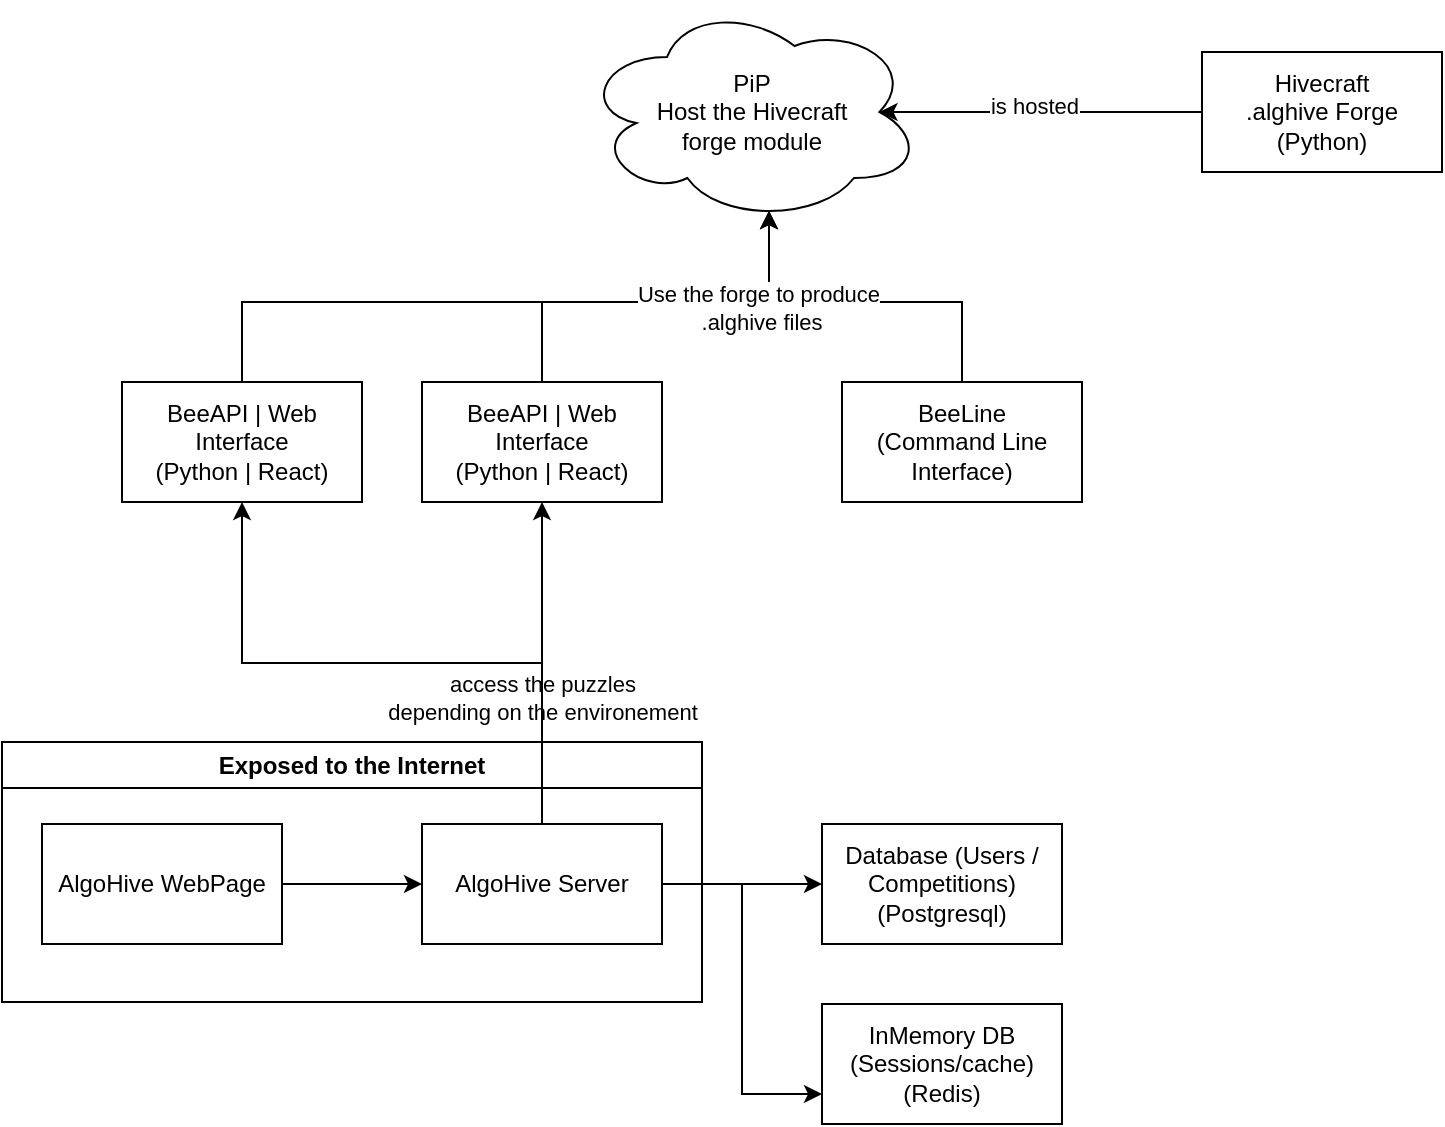 <mxfile version="24.7.5">
  <diagram name="Page-1" id="nKXxd76Z5EsbQX3ytEs9">
    <mxGraphModel dx="1091" dy="638" grid="1" gridSize="10" guides="1" tooltips="1" connect="1" arrows="1" fold="1" page="1" pageScale="1" pageWidth="827" pageHeight="1169" math="0" shadow="0">
      <root>
        <mxCell id="0" />
        <mxCell id="1" parent="0" />
        <mxCell id="wGMtKWV8aK7X_svwV9Cu-23" value="Exposed to the Internet" style="swimlane;whiteSpace=wrap;html=1;" vertex="1" parent="1">
          <mxGeometry x="70" y="400" width="350" height="130" as="geometry" />
        </mxCell>
        <mxCell id="wGMtKWV8aK7X_svwV9Cu-1" value="Hivecraft&lt;br&gt;.alghive Forge&lt;br&gt;(Python)" style="rounded=0;whiteSpace=wrap;html=1;" vertex="1" parent="1">
          <mxGeometry x="670" y="55" width="120" height="60" as="geometry" />
        </mxCell>
        <mxCell id="wGMtKWV8aK7X_svwV9Cu-2" value="PiP&lt;div&gt;Host the Hivecraft&lt;br&gt;forge module&lt;/div&gt;" style="ellipse;shape=cloud;whiteSpace=wrap;html=1;" vertex="1" parent="1">
          <mxGeometry x="360" y="30" width="170" height="110" as="geometry" />
        </mxCell>
        <mxCell id="wGMtKWV8aK7X_svwV9Cu-3" style="edgeStyle=orthogonalEdgeStyle;rounded=0;orthogonalLoop=1;jettySize=auto;html=1;entryX=0.875;entryY=0.5;entryDx=0;entryDy=0;entryPerimeter=0;" edge="1" parent="1" source="wGMtKWV8aK7X_svwV9Cu-1" target="wGMtKWV8aK7X_svwV9Cu-2">
          <mxGeometry relative="1" as="geometry" />
        </mxCell>
        <mxCell id="wGMtKWV8aK7X_svwV9Cu-4" value="is hosted" style="edgeLabel;html=1;align=center;verticalAlign=middle;resizable=0;points=[];" vertex="1" connectable="0" parent="wGMtKWV8aK7X_svwV9Cu-3">
          <mxGeometry x="0.041" y="-3" relative="1" as="geometry">
            <mxPoint as="offset" />
          </mxGeometry>
        </mxCell>
        <mxCell id="wGMtKWV8aK7X_svwV9Cu-5" value="BeeLine&lt;br&gt;(Command Line Interface)" style="rounded=0;whiteSpace=wrap;html=1;" vertex="1" parent="1">
          <mxGeometry x="490" y="220" width="120" height="60" as="geometry" />
        </mxCell>
        <mxCell id="wGMtKWV8aK7X_svwV9Cu-6" style="edgeStyle=orthogonalEdgeStyle;rounded=0;orthogonalLoop=1;jettySize=auto;html=1;entryX=0.55;entryY=0.95;entryDx=0;entryDy=0;entryPerimeter=0;" edge="1" parent="1" source="wGMtKWV8aK7X_svwV9Cu-5" target="wGMtKWV8aK7X_svwV9Cu-2">
          <mxGeometry relative="1" as="geometry" />
        </mxCell>
        <mxCell id="wGMtKWV8aK7X_svwV9Cu-7" value="BeeAPI | Web Interface&lt;br&gt;(Python | React)" style="rounded=0;whiteSpace=wrap;html=1;" vertex="1" parent="1">
          <mxGeometry x="280" y="220" width="120" height="60" as="geometry" />
        </mxCell>
        <mxCell id="wGMtKWV8aK7X_svwV9Cu-8" style="edgeStyle=orthogonalEdgeStyle;rounded=0;orthogonalLoop=1;jettySize=auto;html=1;entryX=0.55;entryY=0.95;entryDx=0;entryDy=0;entryPerimeter=0;" edge="1" parent="1" source="wGMtKWV8aK7X_svwV9Cu-7" target="wGMtKWV8aK7X_svwV9Cu-2">
          <mxGeometry relative="1" as="geometry" />
        </mxCell>
        <mxCell id="wGMtKWV8aK7X_svwV9Cu-11" style="edgeStyle=orthogonalEdgeStyle;rounded=0;orthogonalLoop=1;jettySize=auto;html=1;entryX=0.5;entryY=1;entryDx=0;entryDy=0;" edge="1" parent="1" source="wGMtKWV8aK7X_svwV9Cu-9" target="wGMtKWV8aK7X_svwV9Cu-7">
          <mxGeometry relative="1" as="geometry" />
        </mxCell>
        <mxCell id="wGMtKWV8aK7X_svwV9Cu-12" value="access the puzzles&lt;br&gt;depending on the environement" style="edgeLabel;html=1;align=center;verticalAlign=middle;resizable=0;points=[];" vertex="1" connectable="0" parent="wGMtKWV8aK7X_svwV9Cu-11">
          <mxGeometry x="-0.008" relative="1" as="geometry">
            <mxPoint y="17" as="offset" />
          </mxGeometry>
        </mxCell>
        <mxCell id="wGMtKWV8aK7X_svwV9Cu-16" style="edgeStyle=orthogonalEdgeStyle;rounded=0;orthogonalLoop=1;jettySize=auto;html=1;entryX=0;entryY=0.5;entryDx=0;entryDy=0;" edge="1" parent="1" source="wGMtKWV8aK7X_svwV9Cu-9" target="wGMtKWV8aK7X_svwV9Cu-15">
          <mxGeometry relative="1" as="geometry" />
        </mxCell>
        <mxCell id="wGMtKWV8aK7X_svwV9Cu-17" style="edgeStyle=orthogonalEdgeStyle;rounded=0;orthogonalLoop=1;jettySize=auto;html=1;entryX=0.5;entryY=1;entryDx=0;entryDy=0;exitX=0.5;exitY=0;exitDx=0;exitDy=0;" edge="1" parent="1" source="wGMtKWV8aK7X_svwV9Cu-9" target="wGMtKWV8aK7X_svwV9Cu-13">
          <mxGeometry relative="1" as="geometry" />
        </mxCell>
        <mxCell id="wGMtKWV8aK7X_svwV9Cu-21" style="edgeStyle=orthogonalEdgeStyle;rounded=0;orthogonalLoop=1;jettySize=auto;html=1;entryX=0;entryY=0.75;entryDx=0;entryDy=0;" edge="1" parent="1" source="wGMtKWV8aK7X_svwV9Cu-9" target="wGMtKWV8aK7X_svwV9Cu-20">
          <mxGeometry relative="1" as="geometry" />
        </mxCell>
        <mxCell id="wGMtKWV8aK7X_svwV9Cu-9" value="AlgoHive Server" style="rounded=0;whiteSpace=wrap;html=1;" vertex="1" parent="1">
          <mxGeometry x="280" y="441" width="120" height="60" as="geometry" />
        </mxCell>
        <mxCell id="wGMtKWV8aK7X_svwV9Cu-13" value="BeeAPI | Web Interface&lt;br&gt;(Python | React)" style="rounded=0;whiteSpace=wrap;html=1;" vertex="1" parent="1">
          <mxGeometry x="130" y="220" width="120" height="60" as="geometry" />
        </mxCell>
        <mxCell id="wGMtKWV8aK7X_svwV9Cu-14" style="edgeStyle=orthogonalEdgeStyle;rounded=0;orthogonalLoop=1;jettySize=auto;html=1;entryX=0.55;entryY=0.95;entryDx=0;entryDy=0;entryPerimeter=0;" edge="1" parent="1" source="wGMtKWV8aK7X_svwV9Cu-13" target="wGMtKWV8aK7X_svwV9Cu-2">
          <mxGeometry relative="1" as="geometry">
            <Array as="points">
              <mxPoint x="190" y="180" />
              <mxPoint x="454" y="180" />
            </Array>
          </mxGeometry>
        </mxCell>
        <mxCell id="wGMtKWV8aK7X_svwV9Cu-18" value="Use the forge to produce&lt;br&gt;&amp;nbsp;.alghive files" style="edgeLabel;html=1;align=center;verticalAlign=middle;resizable=0;points=[];" vertex="1" connectable="0" parent="wGMtKWV8aK7X_svwV9Cu-14">
          <mxGeometry x="0.733" y="1" relative="1" as="geometry">
            <mxPoint x="-5" y="4" as="offset" />
          </mxGeometry>
        </mxCell>
        <mxCell id="wGMtKWV8aK7X_svwV9Cu-15" value="Database (Users / Competitions)&lt;br&gt;(Postgresql)" style="rounded=0;whiteSpace=wrap;html=1;" vertex="1" parent="1">
          <mxGeometry x="480" y="441" width="120" height="60" as="geometry" />
        </mxCell>
        <mxCell id="wGMtKWV8aK7X_svwV9Cu-22" style="edgeStyle=orthogonalEdgeStyle;rounded=0;orthogonalLoop=1;jettySize=auto;html=1;entryX=0;entryY=0.5;entryDx=0;entryDy=0;" edge="1" parent="1" source="wGMtKWV8aK7X_svwV9Cu-19" target="wGMtKWV8aK7X_svwV9Cu-9">
          <mxGeometry relative="1" as="geometry" />
        </mxCell>
        <mxCell id="wGMtKWV8aK7X_svwV9Cu-19" value="AlgoHive WebPage" style="rounded=0;whiteSpace=wrap;html=1;" vertex="1" parent="1">
          <mxGeometry x="90" y="441" width="120" height="60" as="geometry" />
        </mxCell>
        <mxCell id="wGMtKWV8aK7X_svwV9Cu-20" value="InMemory DB&lt;br&gt;(Sessions/cache)&lt;br&gt;(Redis)" style="rounded=0;whiteSpace=wrap;html=1;" vertex="1" parent="1">
          <mxGeometry x="480" y="531" width="120" height="60" as="geometry" />
        </mxCell>
      </root>
    </mxGraphModel>
  </diagram>
</mxfile>
